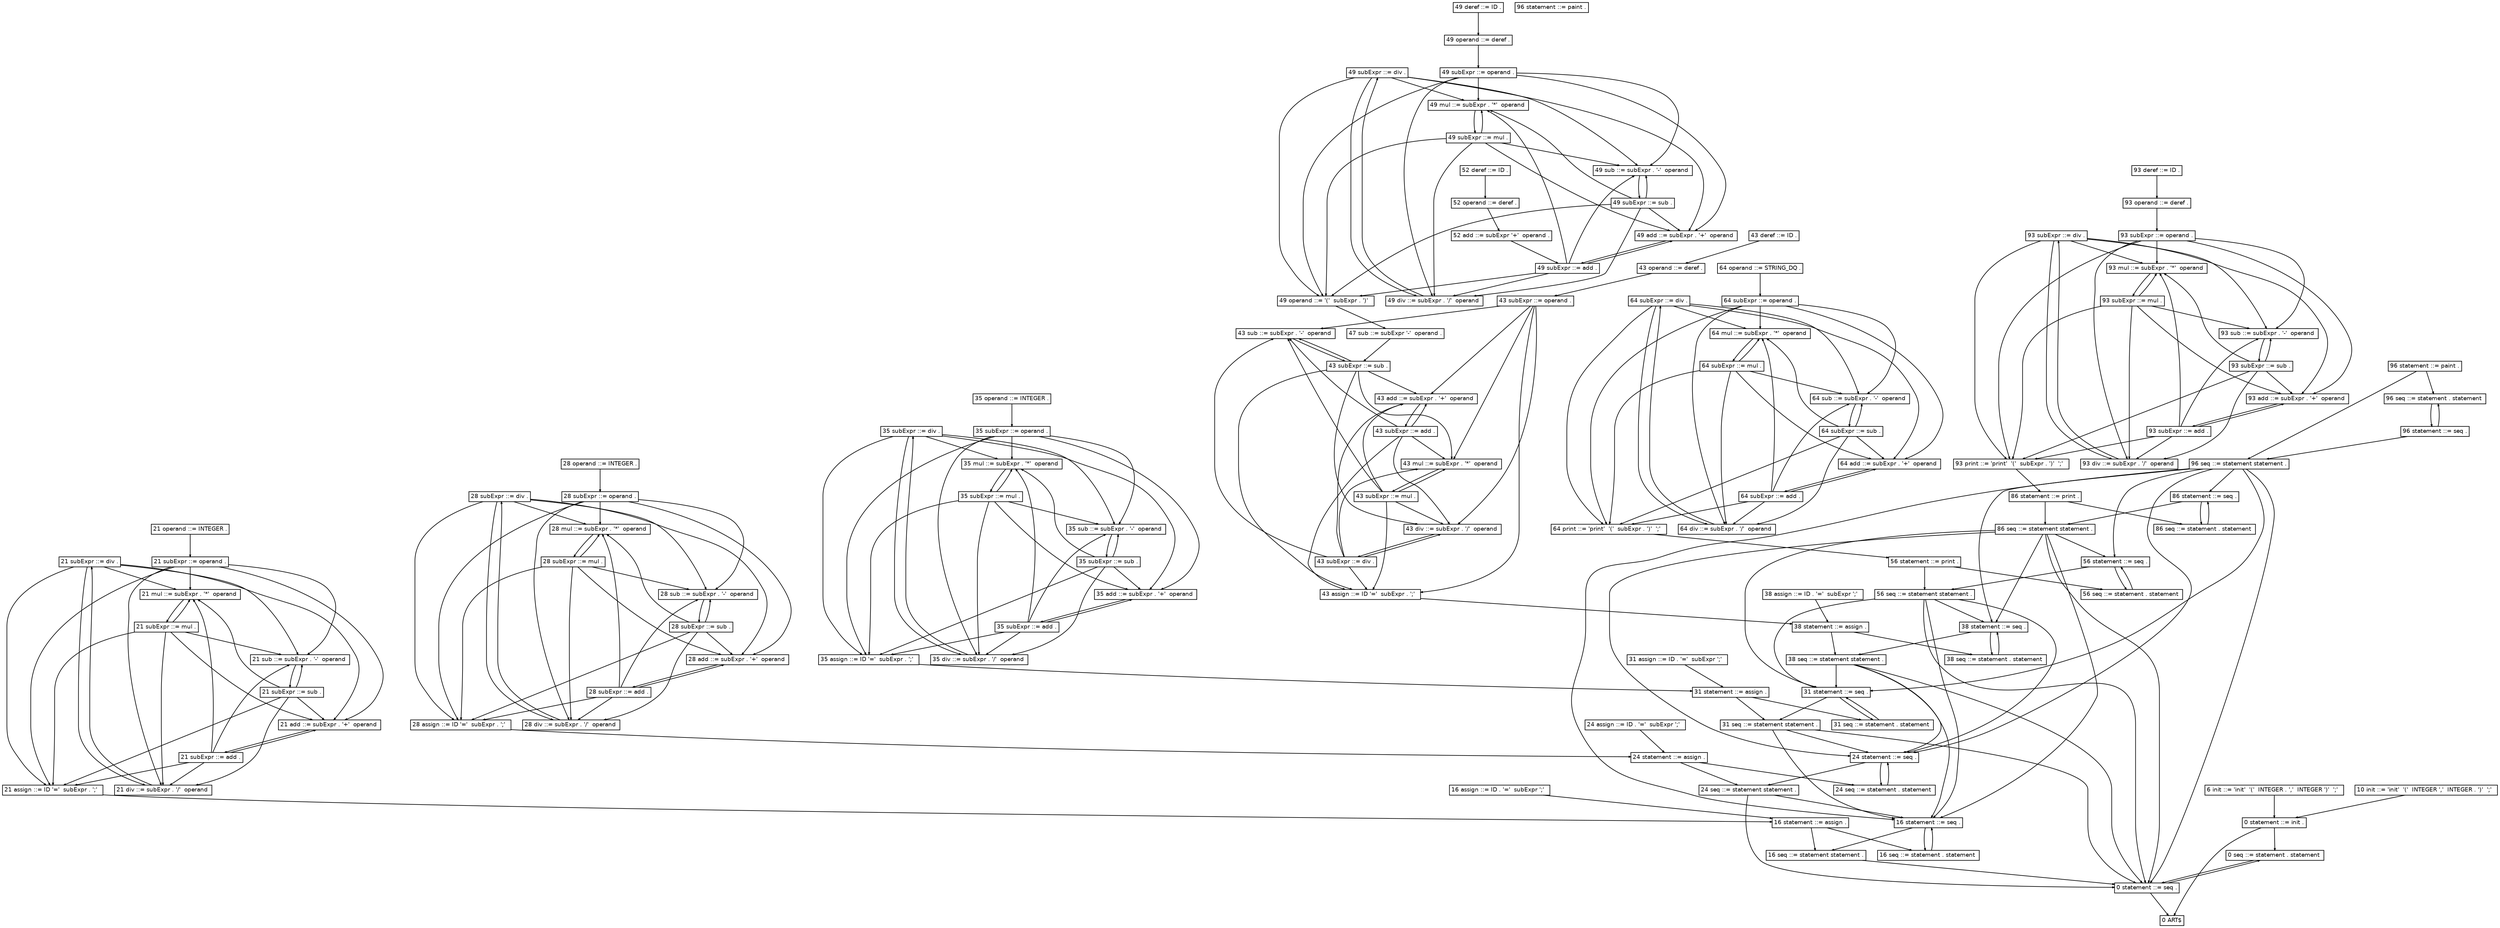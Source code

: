 digraph "Graph from GLL parser"{
graph[ordering=out]
node[fontname=Helvetica fontsize=9 shape=box height=0 width=0 margin=0.04]
edge[arrowsize=0.3]
"0 ART$"[]
"null"[ label = "0 seq ::= statement . statement "]
"null"[ label = "0 statement ::= seq ."]
"null"[ label = "0 statement ::= init ."]
"null"[ label = "6 init ::= 'init'  '('  INTEGER . ','  INTEGER ')'  ';'  "]
"null"[ label = "10 init ::= 'init'  '('  INTEGER ','  INTEGER . ')'  ';'  "]
"null"[ label = "16 assign ::= ID . '='  subExpr ';'  "]
"null"[ label = "16 seq ::= statement . statement "]
"null"[ label = "16 seq ::= statement statement ."]
"null"[ label = "16 statement ::= seq ."]
"null"[ label = "16 statement ::= assign ."]
"null"[ label = "21 add ::= subExpr . '+'  operand "]
"null"[ label = "21 assign ::= ID '='  subExpr . ';'  "]
"null"[ label = "21 div ::= subExpr . '/'  operand "]
"null"[ label = "21 mul ::= subExpr . '*'  operand "]
"null"[ label = "21 operand ::= INTEGER ."]
"null"[ label = "21 sub ::= subExpr . '-'  operand "]
"null"[ label = "21 subExpr ::= operand ."]
"null"[ label = "21 subExpr ::= sub ."]
"null"[ label = "21 subExpr ::= add ."]
"null"[ label = "21 subExpr ::= mul ."]
"null"[ label = "21 subExpr ::= div ."]
"null"[ label = "24 assign ::= ID . '='  subExpr ';'  "]
"null"[ label = "24 seq ::= statement . statement "]
"null"[ label = "24 seq ::= statement statement ."]
"null"[ label = "24 statement ::= seq ."]
"null"[ label = "24 statement ::= assign ."]
"null"[ label = "28 add ::= subExpr . '+'  operand "]
"null"[ label = "28 assign ::= ID '='  subExpr . ';'  "]
"null"[ label = "28 div ::= subExpr . '/'  operand "]
"null"[ label = "28 mul ::= subExpr . '*'  operand "]
"null"[ label = "28 operand ::= INTEGER ."]
"null"[ label = "28 sub ::= subExpr . '-'  operand "]
"null"[ label = "28 subExpr ::= operand ."]
"null"[ label = "28 subExpr ::= sub ."]
"null"[ label = "28 subExpr ::= add ."]
"null"[ label = "28 subExpr ::= mul ."]
"null"[ label = "28 subExpr ::= div ."]
"null"[ label = "31 assign ::= ID . '='  subExpr ';'  "]
"null"[ label = "31 seq ::= statement . statement "]
"null"[ label = "31 seq ::= statement statement ."]
"null"[ label = "31 statement ::= seq ."]
"null"[ label = "31 statement ::= assign ."]
"null"[ label = "35 add ::= subExpr . '+'  operand "]
"null"[ label = "35 assign ::= ID '='  subExpr . ';'  "]
"null"[ label = "35 div ::= subExpr . '/'  operand "]
"null"[ label = "35 mul ::= subExpr . '*'  operand "]
"null"[ label = "35 operand ::= INTEGER ."]
"null"[ label = "35 sub ::= subExpr . '-'  operand "]
"null"[ label = "35 subExpr ::= operand ."]
"null"[ label = "35 subExpr ::= sub ."]
"null"[ label = "35 subExpr ::= add ."]
"null"[ label = "35 subExpr ::= mul ."]
"null"[ label = "35 subExpr ::= div ."]
"null"[ label = "38 assign ::= ID . '='  subExpr ';'  "]
"null"[ label = "38 seq ::= statement . statement "]
"null"[ label = "38 seq ::= statement statement ."]
"null"[ label = "38 statement ::= seq ."]
"null"[ label = "38 statement ::= assign ."]
"null"[ label = "43 add ::= subExpr . '+'  operand "]
"null"[ label = "43 assign ::= ID '='  subExpr . ';'  "]
"null"[ label = "43 deref ::= ID ."]
"null"[ label = "43 div ::= subExpr . '/'  operand "]
"null"[ label = "43 mul ::= subExpr . '*'  operand "]
"null"[ label = "43 operand ::= deref ."]
"null"[ label = "43 sub ::= subExpr . '-'  operand "]
"null"[ label = "43 subExpr ::= operand ."]
"null"[ label = "43 subExpr ::= sub ."]
"null"[ label = "43 subExpr ::= add ."]
"null"[ label = "43 subExpr ::= mul ."]
"null"[ label = "43 subExpr ::= div ."]
"null"[ label = "47 sub ::= subExpr '-'  operand ."]
"null"[ label = "49 add ::= subExpr . '+'  operand "]
"null"[ label = "49 deref ::= ID ."]
"null"[ label = "49 div ::= subExpr . '/'  operand "]
"null"[ label = "49 mul ::= subExpr . '*'  operand "]
"null"[ label = "49 operand ::= deref ."]
"null"[ label = "49 operand ::= '('  subExpr . ')'  "]
"null"[ label = "49 sub ::= subExpr . '-'  operand "]
"null"[ label = "49 subExpr ::= operand ."]
"null"[ label = "49 subExpr ::= sub ."]
"null"[ label = "49 subExpr ::= add ."]
"null"[ label = "49 subExpr ::= mul ."]
"null"[ label = "49 subExpr ::= div ."]
"null"[ label = "52 add ::= subExpr '+'  operand ."]
"null"[ label = "52 deref ::= ID ."]
"null"[ label = "52 operand ::= deref ."]
"null"[ label = "56 seq ::= statement . statement "]
"null"[ label = "56 seq ::= statement statement ."]
"null"[ label = "56 statement ::= seq ."]
"null"[ label = "56 statement ::= print ."]
"null"[ label = "64 add ::= subExpr . '+'  operand "]
"null"[ label = "64 div ::= subExpr . '/'  operand "]
"null"[ label = "64 mul ::= subExpr . '*'  operand "]
"null"[ label = "64 operand ::= STRING_DQ ."]
"null"[ label = "64 print ::= 'print'  '('  subExpr . ')'  ';'  "]
"null"[ label = "64 sub ::= subExpr . '-'  operand "]
"null"[ label = "64 subExpr ::= operand ."]
"null"[ label = "64 subExpr ::= sub ."]
"null"[ label = "64 subExpr ::= add ."]
"null"[ label = "64 subExpr ::= mul ."]
"null"[ label = "64 subExpr ::= div ."]
"null"[ label = "86 seq ::= statement . statement "]
"null"[ label = "86 seq ::= statement statement ."]
"null"[ label = "86 statement ::= seq ."]
"null"[ label = "86 statement ::= print ."]
"null"[ label = "93 add ::= subExpr . '+'  operand "]
"null"[ label = "93 deref ::= ID ."]
"null"[ label = "93 div ::= subExpr . '/'  operand "]
"null"[ label = "93 mul ::= subExpr . '*'  operand "]
"null"[ label = "93 operand ::= deref ."]
"null"[ label = "93 print ::= 'print'  '('  subExpr . ')'  ';'  "]
"null"[ label = "93 sub ::= subExpr . '-'  operand "]
"null"[ label = "93 subExpr ::= operand ."]
"null"[ label = "93 subExpr ::= sub ."]
"null"[ label = "93 subExpr ::= add ."]
"null"[ label = "93 subExpr ::= mul ."]
"null"[ label = "93 subExpr ::= div ."]
"null"[ label = "96 seq ::= statement . statement "]
"null"[ label = "96 seq ::= statement statement ."]
"null"[ label = "96 statement ::= seq ."]
"null"[ label = "96 statement ::= paint ."]
"35 subExpr ::= div ."->"35 assign ::= ID '='  subExpr . ';'  " []
"0 statement ::= init ."->"0 ART$" []
"43 subExpr ::= operand ."->"43 sub ::= subExpr . '-'  operand " []
"35 subExpr ::= div ."->"35 div ::= subExpr . '/'  operand " []
"35 div ::= subExpr . '/'  operand "->"35 subExpr ::= div ." []
"35 subExpr ::= mul ."->"35 assign ::= ID '='  subExpr . ';'  " []
"0 statement ::= seq ."->"0 ART$" []
"6 init ::= 'init'  '('  INTEGER . ','  INTEGER ')'  ';'  "->"0 statement ::= init ." []
"0 statement ::= init ."->"0 seq ::= statement . statement " []
"35 subExpr ::= div ."->"35 mul ::= subExpr . '*'  operand " []
"35 subExpr ::= mul ."->"35 div ::= subExpr . '/'  operand " []
"35 subExpr ::= add ."->"35 assign ::= ID '='  subExpr . ';'  " []
"43 operand ::= deref ."->"43 subExpr ::= operand ." []
"43 deref ::= ID ."->"43 operand ::= deref ." []
"0 statement ::= seq ."->"0 seq ::= statement . statement " []
"0 seq ::= statement . statement "->"0 statement ::= seq ." []
"24 statement ::= assign ."->"24 seq ::= statement statement ." []
"35 subExpr ::= mul ."->"35 mul ::= subExpr . '*'  operand " []
"35 mul ::= subExpr . '*'  operand "->"35 subExpr ::= mul ." []
"35 subExpr ::= add ."->"35 div ::= subExpr . '/'  operand " []
"35 subExpr ::= div ."->"35 add ::= subExpr . '+'  operand " []
"86 statement ::= print ."->"86 seq ::= statement statement ." []
"24 statement ::= seq ."->"24 seq ::= statement statement ." []
"10 init ::= 'init'  '('  INTEGER ','  INTEGER . ')'  ';'  "->"0 statement ::= init ." []
"35 subExpr ::= sub ."->"35 assign ::= ID '='  subExpr . ';'  " []
"24 assign ::= ID . '='  subExpr ';'  "->"24 statement ::= assign ." []
"31 seq ::= statement statement ."->"16 statement ::= seq ." []
"86 seq ::= statement statement ."->"24 statement ::= seq ." []
"96 seq ::= statement statement ."->"16 statement ::= seq ." []
"24 statement ::= assign ."->"24 seq ::= statement . statement " []
"56 seq ::= statement statement ."->"31 statement ::= seq ." []
"35 subExpr ::= mul ."->"35 add ::= subExpr . '+'  operand " []
"35 subExpr ::= add ."->"35 mul ::= subExpr . '*'  operand " []
"93 print ::= 'print'  '('  subExpr . ')'  ';'  "->"86 statement ::= print ." []
"35 subExpr ::= sub ."->"35 div ::= subExpr . '/'  operand " []
"35 subExpr ::= div ."->"35 sub ::= subExpr . '-'  operand " []
"24 statement ::= seq ."->"24 seq ::= statement . statement " []
"24 seq ::= statement . statement "->"24 statement ::= seq ." []
"35 subExpr ::= operand ."->"35 assign ::= ID '='  subExpr . ';'  " []
"47 sub ::= subExpr '-'  operand ."->"43 subExpr ::= sub ." []
"35 subExpr ::= add ."->"35 add ::= subExpr . '+'  operand " []
"35 add ::= subExpr . '+'  operand "->"35 subExpr ::= add ." []
"28 assign ::= ID '='  subExpr . ';'  "->"24 statement ::= assign ." []
"35 subExpr ::= sub ."->"35 mul ::= subExpr . '*'  operand " []
"35 subExpr ::= mul ."->"35 sub ::= subExpr . '-'  operand " []
"93 subExpr ::= div ."->"93 print ::= 'print'  '('  subExpr . ')'  ';'  " []
"35 subExpr ::= operand ."->"35 div ::= subExpr . '/'  operand " []
"93 subExpr ::= div ."->"93 div ::= subExpr . '/'  operand " []
"93 div ::= subExpr . '/'  operand "->"93 subExpr ::= div ." []
"35 subExpr ::= add ."->"35 sub ::= subExpr . '-'  operand " []
"35 subExpr ::= sub ."->"35 add ::= subExpr . '+'  operand " []
"16 seq ::= statement statement ."->"0 statement ::= seq ." []
"93 subExpr ::= mul ."->"93 print ::= 'print'  '('  subExpr . ')'  ';'  " []
"35 subExpr ::= operand ."->"35 mul ::= subExpr . '*'  operand " []
"56 seq ::= statement statement ."->"0 statement ::= seq ." []
"93 subExpr ::= div ."->"93 mul ::= subExpr . '*'  operand " []
"93 subExpr ::= mul ."->"93 div ::= subExpr . '/'  operand " []
"93 subExpr ::= add ."->"93 print ::= 'print'  '('  subExpr . ')'  ';'  " []
"35 subExpr ::= sub ."->"35 sub ::= subExpr . '-'  operand " []
"35 sub ::= subExpr . '-'  operand "->"35 subExpr ::= sub ." []
"35 subExpr ::= operand ."->"35 add ::= subExpr . '+'  operand " []
"28 subExpr ::= div ."->"28 assign ::= ID '='  subExpr . ';'  " []
"93 subExpr ::= mul ."->"93 mul ::= subExpr . '*'  operand " []
"93 mul ::= subExpr . '*'  operand "->"93 subExpr ::= mul ." []
"93 subExpr ::= add ."->"93 div ::= subExpr . '/'  operand " []
"93 subExpr ::= div ."->"93 add ::= subExpr . '+'  operand " []
"93 subExpr ::= sub ."->"93 print ::= 'print'  '('  subExpr . ')'  ';'  " []
"35 subExpr ::= operand ."->"35 sub ::= subExpr . '-'  operand " []
"38 seq ::= statement statement ."->"31 statement ::= seq ." []
"28 subExpr ::= div ."->"28 div ::= subExpr . '/'  operand " []
"28 div ::= subExpr . '/'  operand "->"28 subExpr ::= div ." []
"28 subExpr ::= mul ."->"28 assign ::= ID '='  subExpr . ';'  " []
"96 seq ::= statement statement ."->"38 statement ::= seq ." []
"93 subExpr ::= mul ."->"93 add ::= subExpr . '+'  operand " []
"93 subExpr ::= add ."->"93 mul ::= subExpr . '*'  operand " []
"93 subExpr ::= sub ."->"93 div ::= subExpr . '/'  operand " []
"93 subExpr ::= div ."->"93 sub ::= subExpr . '-'  operand " []
"28 subExpr ::= div ."->"28 mul ::= subExpr . '*'  operand " []
"28 subExpr ::= mul ."->"28 div ::= subExpr . '/'  operand " []
"93 subExpr ::= operand ."->"93 print ::= 'print'  '('  subExpr . ')'  ';'  " []
"28 subExpr ::= add ."->"28 assign ::= ID '='  subExpr . ';'  " []
"35 operand ::= INTEGER ."->"35 subExpr ::= operand ." []
"49 operand ::= '('  subExpr . ')'  "->"47 sub ::= subExpr '-'  operand ." []
"93 subExpr ::= add ."->"93 add ::= subExpr . '+'  operand " []
"93 add ::= subExpr . '+'  operand "->"93 subExpr ::= add ." []
"86 statement ::= seq ."->"86 seq ::= statement statement ." []
"93 subExpr ::= sub ."->"93 mul ::= subExpr . '*'  operand " []
"93 subExpr ::= mul ."->"93 sub ::= subExpr . '-'  operand " []
"16 statement ::= assign ."->"16 seq ::= statement statement ." []
"28 subExpr ::= mul ."->"28 mul ::= subExpr . '*'  operand " []
"28 mul ::= subExpr . '*'  operand "->"28 subExpr ::= mul ." []
"93 subExpr ::= operand ."->"93 div ::= subExpr . '/'  operand " []
"28 subExpr ::= add ."->"28 div ::= subExpr . '/'  operand " []
"28 subExpr ::= div ."->"28 add ::= subExpr . '+'  operand " []
"96 seq ::= statement statement ."->"56 statement ::= seq ." []
"49 subExpr ::= div ."->"49 operand ::= '('  subExpr . ')'  " []
"16 statement ::= seq ."->"16 seq ::= statement statement ." []
"28 subExpr ::= sub ."->"28 assign ::= ID '='  subExpr . ';'  " []
"86 statement ::= print ."->"86 seq ::= statement . statement " []
"16 assign ::= ID . '='  subExpr ';'  "->"16 statement ::= assign ." []
"93 subExpr ::= add ."->"93 sub ::= subExpr . '-'  operand " []
"93 subExpr ::= sub ."->"93 add ::= subExpr . '+'  operand " []
"56 statement ::= print ."->"56 seq ::= statement statement ." []
"16 statement ::= assign ."->"16 seq ::= statement . statement " []
"56 seq ::= statement statement ."->"16 statement ::= seq ." []
"93 subExpr ::= operand ."->"93 mul ::= subExpr . '*'  operand " []
"38 seq ::= statement statement ."->"0 statement ::= seq ." []
"28 subExpr ::= mul ."->"28 add ::= subExpr . '+'  operand " []
"28 subExpr ::= add ."->"28 mul ::= subExpr . '*'  operand " []
"49 subExpr ::= div ."->"49 div ::= subExpr . '/'  operand " []
"49 div ::= subExpr . '/'  operand "->"49 subExpr ::= div ." []
"49 subExpr ::= mul ."->"49 operand ::= '('  subExpr . ')'  " []
"28 subExpr ::= sub ."->"28 div ::= subExpr . '/'  operand " []
"28 subExpr ::= div ."->"28 sub ::= subExpr . '-'  operand " []
"16 statement ::= seq ."->"16 seq ::= statement . statement " []
"16 seq ::= statement . statement "->"16 statement ::= seq ." []
"28 subExpr ::= operand ."->"28 assign ::= ID '='  subExpr . ';'  " []
"64 print ::= 'print'  '('  subExpr . ')'  ';'  "->"56 statement ::= print ." []
"93 subExpr ::= sub ."->"93 sub ::= subExpr . '-'  operand " []
"93 sub ::= subExpr . '-'  operand "->"93 subExpr ::= sub ." []
"93 subExpr ::= operand ."->"93 add ::= subExpr . '+'  operand " []
"49 subExpr ::= div ."->"49 mul ::= subExpr . '*'  operand " []
"49 subExpr ::= mul ."->"49 div ::= subExpr . '/'  operand " []
"28 subExpr ::= add ."->"28 add ::= subExpr . '+'  operand " []
"28 add ::= subExpr . '+'  operand "->"28 subExpr ::= add ." []
"21 assign ::= ID '='  subExpr . ';'  "->"16 statement ::= assign ." []
"28 subExpr ::= sub ."->"28 mul ::= subExpr . '*'  operand " []
"28 subExpr ::= mul ."->"28 sub ::= subExpr . '-'  operand " []
"49 subExpr ::= add ."->"49 operand ::= '('  subExpr . ')'  " []
"28 subExpr ::= operand ."->"28 div ::= subExpr . '/'  operand " []
"64 subExpr ::= div ."->"64 print ::= 'print'  '('  subExpr . ')'  ';'  " []
"49 subExpr ::= mul ."->"49 mul ::= subExpr . '*'  operand " []
"49 mul ::= subExpr . '*'  operand "->"49 subExpr ::= mul ." []
"49 subExpr ::= add ."->"49 div ::= subExpr . '/'  operand " []
"49 subExpr ::= div ."->"49 add ::= subExpr . '+'  operand " []
"93 subExpr ::= operand ."->"93 sub ::= subExpr . '-'  operand " []
"28 subExpr ::= add ."->"28 sub ::= subExpr . '-'  operand " []
"28 subExpr ::= sub ."->"28 add ::= subExpr . '+'  operand " []
"49 subExpr ::= sub ."->"49 operand ::= '('  subExpr . ')'  " []
"28 subExpr ::= operand ."->"28 mul ::= subExpr . '*'  operand " []
"64 subExpr ::= div ."->"64 div ::= subExpr . '/'  operand " []
"64 div ::= subExpr . '/'  operand "->"64 subExpr ::= div ." []
"64 subExpr ::= mul ."->"64 print ::= 'print'  '('  subExpr . ')'  ';'  " []
"49 subExpr ::= mul ."->"49 add ::= subExpr . '+'  operand " []
"49 subExpr ::= add ."->"49 mul ::= subExpr . '*'  operand " []
"49 subExpr ::= sub ."->"49 div ::= subExpr . '/'  operand " []
"49 subExpr ::= div ."->"49 sub ::= subExpr . '-'  operand " []
"28 subExpr ::= sub ."->"28 sub ::= subExpr . '-'  operand " []
"28 sub ::= subExpr . '-'  operand "->"28 subExpr ::= sub ." []
"93 operand ::= deref ."->"93 subExpr ::= operand ." []
"28 subExpr ::= operand ."->"28 add ::= subExpr . '+'  operand " []
"49 subExpr ::= operand ."->"49 operand ::= '('  subExpr . ')'  " []
"21 subExpr ::= div ."->"21 assign ::= ID '='  subExpr . ';'  " []
"93 deref ::= ID ."->"93 operand ::= deref ." []
"64 subExpr ::= div ."->"64 mul ::= subExpr . '*'  operand " []
"64 subExpr ::= mul ."->"64 div ::= subExpr . '/'  operand " []
"64 subExpr ::= add ."->"64 print ::= 'print'  '('  subExpr . ')'  ';'  " []
"49 subExpr ::= add ."->"49 add ::= subExpr . '+'  operand " []
"49 add ::= subExpr . '+'  operand "->"49 subExpr ::= add ." []
"49 subExpr ::= sub ."->"49 mul ::= subExpr . '*'  operand " []
"49 subExpr ::= mul ."->"49 sub ::= subExpr . '-'  operand " []
"49 subExpr ::= operand ."->"49 div ::= subExpr . '/'  operand " []
"31 seq ::= statement statement ."->"24 statement ::= seq ." []
"28 subExpr ::= operand ."->"28 sub ::= subExpr . '-'  operand " []
"21 subExpr ::= div ."->"21 div ::= subExpr . '/'  operand " []
"21 div ::= subExpr . '/'  operand "->"21 subExpr ::= div ." []
"38 seq ::= statement statement ."->"16 statement ::= seq ." []
"21 subExpr ::= mul ."->"21 assign ::= ID '='  subExpr . ';'  " []
"86 seq ::= statement statement ."->"31 statement ::= seq ." []
"64 subExpr ::= mul ."->"64 mul ::= subExpr . '*'  operand " []
"64 mul ::= subExpr . '*'  operand "->"64 subExpr ::= mul ." []
"64 subExpr ::= add ."->"64 div ::= subExpr . '/'  operand " []
"64 subExpr ::= div ."->"64 add ::= subExpr . '+'  operand " []
"96 seq ::= statement statement ."->"24 statement ::= seq ." []
"56 seq ::= statement statement ."->"38 statement ::= seq ." []
"64 subExpr ::= sub ."->"64 print ::= 'print'  '('  subExpr . ')'  ';'  " []
"49 subExpr ::= add ."->"49 sub ::= subExpr . '-'  operand " []
"49 subExpr ::= sub ."->"49 add ::= subExpr . '+'  operand " []
"49 subExpr ::= operand ."->"49 mul ::= subExpr . '*'  operand " []
"21 subExpr ::= div ."->"21 mul ::= subExpr . '*'  operand " []
"21 subExpr ::= mul ."->"21 div ::= subExpr . '/'  operand " []
"21 subExpr ::= add ."->"21 assign ::= ID '='  subExpr . ';'  " []
"28 operand ::= INTEGER ."->"28 subExpr ::= operand ." []
"64 subExpr ::= mul ."->"64 add ::= subExpr . '+'  operand " []
"64 subExpr ::= add ."->"64 mul ::= subExpr . '*'  operand " []
"64 subExpr ::= sub ."->"64 div ::= subExpr . '/'  operand " []
"64 subExpr ::= div ."->"64 sub ::= subExpr . '-'  operand " []
"64 subExpr ::= operand ."->"64 print ::= 'print'  '('  subExpr . ')'  ';'  " []
"49 subExpr ::= sub ."->"49 sub ::= subExpr . '-'  operand " []
"49 sub ::= subExpr . '-'  operand "->"49 subExpr ::= sub ." []
"49 subExpr ::= operand ."->"49 add ::= subExpr . '+'  operand " []
"86 statement ::= seq ."->"86 seq ::= statement . statement " []
"86 seq ::= statement . statement "->"86 statement ::= seq ." []
"21 subExpr ::= mul ."->"21 mul ::= subExpr . '*'  operand " []
"21 mul ::= subExpr . '*'  operand "->"21 subExpr ::= mul ." []
"21 subExpr ::= add ."->"21 div ::= subExpr . '/'  operand " []
"21 subExpr ::= div ."->"21 add ::= subExpr . '+'  operand " []
"56 statement ::= seq ."->"56 seq ::= statement statement ." []
"21 subExpr ::= sub ."->"21 assign ::= ID '='  subExpr . ';'  " []
"64 subExpr ::= add ."->"64 add ::= subExpr . '+'  operand " []
"64 add ::= subExpr . '+'  operand "->"64 subExpr ::= add ." []
"64 subExpr ::= sub ."->"64 mul ::= subExpr . '*'  operand " []
"64 subExpr ::= mul ."->"64 sub ::= subExpr . '-'  operand " []
"64 subExpr ::= operand ."->"64 div ::= subExpr . '/'  operand " []
"56 statement ::= print ."->"56 seq ::= statement . statement " []
"24 seq ::= statement statement ."->"0 statement ::= seq ." []
"49 subExpr ::= operand ."->"49 sub ::= subExpr . '-'  operand " []
"21 subExpr ::= mul ."->"21 add ::= subExpr . '+'  operand " []
"21 subExpr ::= add ."->"21 mul ::= subExpr . '*'  operand " []
"86 seq ::= statement statement ."->"0 statement ::= seq ." []
"21 subExpr ::= sub ."->"21 div ::= subExpr . '/'  operand " []
"21 subExpr ::= div ."->"21 sub ::= subExpr . '-'  operand " []
"64 subExpr ::= add ."->"64 sub ::= subExpr . '-'  operand " []
"64 subExpr ::= sub ."->"64 add ::= subExpr . '+'  operand " []
"21 subExpr ::= operand ."->"21 assign ::= ID '='  subExpr . ';'  " []
"64 subExpr ::= operand ."->"64 mul ::= subExpr . '*'  operand " []
"21 subExpr ::= add ."->"21 add ::= subExpr . '+'  operand " []
"21 add ::= subExpr . '+'  operand "->"21 subExpr ::= add ." []
"21 subExpr ::= sub ."->"21 mul ::= subExpr . '*'  operand " []
"21 subExpr ::= mul ."->"21 sub ::= subExpr . '-'  operand " []
"49 operand ::= deref ."->"49 subExpr ::= operand ." []
"21 subExpr ::= operand ."->"21 div ::= subExpr . '/'  operand " []
"64 subExpr ::= sub ."->"64 sub ::= subExpr . '-'  operand " []
"64 sub ::= subExpr . '-'  operand "->"64 subExpr ::= sub ." []
"38 statement ::= assign ."->"38 seq ::= statement statement ." []
"64 subExpr ::= operand ."->"64 add ::= subExpr . '+'  operand " []
"49 deref ::= ID ."->"49 operand ::= deref ." []
"21 subExpr ::= add ."->"21 sub ::= subExpr . '-'  operand " []
"21 subExpr ::= sub ."->"21 add ::= subExpr . '+'  operand " []
"38 statement ::= seq ."->"38 seq ::= statement statement ." []
"38 assign ::= ID . '='  subExpr ';'  "->"38 statement ::= assign ." []
"21 subExpr ::= operand ."->"21 mul ::= subExpr . '*'  operand " []
"52 add ::= subExpr '+'  operand ."->"49 subExpr ::= add ." []
"38 statement ::= assign ."->"38 seq ::= statement . statement " []
"64 subExpr ::= operand ."->"64 sub ::= subExpr . '-'  operand " []
"38 statement ::= seq ."->"38 seq ::= statement . statement " []
"38 seq ::= statement . statement "->"38 statement ::= seq ." []
"21 subExpr ::= sub ."->"21 sub ::= subExpr . '-'  operand " []
"21 sub ::= subExpr . '-'  operand "->"21 subExpr ::= sub ." []
"21 subExpr ::= operand ."->"21 add ::= subExpr . '+'  operand " []
"64 operand ::= STRING_DQ ."->"64 subExpr ::= operand ." []
"43 assign ::= ID '='  subExpr . ';'  "->"38 statement ::= assign ." []
"96 seq ::= statement statement ."->"86 statement ::= seq ." []
"24 seq ::= statement statement ."->"16 statement ::= seq ." []
"21 subExpr ::= operand ."->"21 sub ::= subExpr . '-'  operand " []
"86 seq ::= statement statement ."->"16 statement ::= seq ." []
"56 seq ::= statement statement ."->"24 statement ::= seq ." []
"21 operand ::= INTEGER ."->"21 subExpr ::= operand ." []
"56 statement ::= seq ."->"56 seq ::= statement . statement " []
"56 seq ::= statement . statement "->"56 statement ::= seq ." []
"43 subExpr ::= div ."->"43 assign ::= ID '='  subExpr . ';'  " []
"43 subExpr ::= div ."->"43 div ::= subExpr . '/'  operand " []
"43 div ::= subExpr . '/'  operand "->"43 subExpr ::= div ." []
"43 subExpr ::= mul ."->"43 assign ::= ID '='  subExpr . ';'  " []
"43 subExpr ::= div ."->"43 mul ::= subExpr . '*'  operand " []
"43 subExpr ::= mul ."->"43 div ::= subExpr . '/'  operand " []
"43 subExpr ::= add ."->"43 assign ::= ID '='  subExpr . ';'  " []
"52 operand ::= deref ."->"52 add ::= subExpr '+'  operand ." []
"31 statement ::= assign ."->"31 seq ::= statement statement ." []
"43 subExpr ::= mul ."->"43 mul ::= subExpr . '*'  operand " []
"43 mul ::= subExpr . '*'  operand "->"43 subExpr ::= mul ." []
"43 subExpr ::= add ."->"43 div ::= subExpr . '/'  operand " []
"43 subExpr ::= div ."->"43 add ::= subExpr . '+'  operand " []
"52 deref ::= ID ."->"52 operand ::= deref ." []
"31 statement ::= seq ."->"31 seq ::= statement statement ." []
"43 subExpr ::= sub ."->"43 assign ::= ID '='  subExpr . ';'  " []
"31 assign ::= ID . '='  subExpr ';'  "->"31 statement ::= assign ." []
"38 seq ::= statement statement ."->"24 statement ::= seq ." []
"86 seq ::= statement statement ."->"38 statement ::= seq ." []
"96 statement ::= paint ."->"96 seq ::= statement statement ." []
"96 seq ::= statement statement ."->"31 statement ::= seq ." []
"31 statement ::= assign ."->"31 seq ::= statement . statement " []
"96 statement ::= seq ."->"96 seq ::= statement statement ." []
"43 subExpr ::= mul ."->"43 add ::= subExpr . '+'  operand " []
"43 subExpr ::= add ."->"43 mul ::= subExpr . '*'  operand " []
"43 subExpr ::= sub ."->"43 div ::= subExpr . '/'  operand " []
"43 subExpr ::= div ."->"43 sub ::= subExpr . '-'  operand " []
"31 statement ::= seq ."->"31 seq ::= statement . statement " []
"31 seq ::= statement . statement "->"31 statement ::= seq ." []
"96 statement ::= paint ."->"96 seq ::= statement . statement " []
"43 subExpr ::= operand ."->"43 assign ::= ID '='  subExpr . ';'  " []
"96 statement ::= seq ."->"96 seq ::= statement . statement " []
"96 seq ::= statement . statement "->"96 statement ::= seq ." []
"43 subExpr ::= add ."->"43 add ::= subExpr . '+'  operand " []
"43 add ::= subExpr . '+'  operand "->"43 subExpr ::= add ." []
"35 assign ::= ID '='  subExpr . ';'  "->"31 statement ::= assign ." []
"43 subExpr ::= sub ."->"43 mul ::= subExpr . '*'  operand " []
"43 subExpr ::= mul ."->"43 sub ::= subExpr . '-'  operand " []
"86 seq ::= statement statement ."->"56 statement ::= seq ." []
"43 subExpr ::= operand ."->"43 div ::= subExpr . '/'  operand " []
"43 subExpr ::= add ."->"43 sub ::= subExpr . '-'  operand " []
"43 subExpr ::= sub ."->"43 add ::= subExpr . '+'  operand " []
"31 seq ::= statement statement ."->"0 statement ::= seq ." []
"43 subExpr ::= operand ."->"43 mul ::= subExpr . '*'  operand " []
"96 seq ::= statement statement ."->"0 statement ::= seq ." []
"43 subExpr ::= sub ."->"43 sub ::= subExpr . '-'  operand " []
"43 sub ::= subExpr . '-'  operand "->"43 subExpr ::= sub ." []
"43 subExpr ::= operand ."->"43 add ::= subExpr . '+'  operand " []
}
